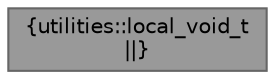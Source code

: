 digraph "utilities::local_void_t"
{
 // INTERACTIVE_SVG=YES
 // LATEX_PDF_SIZE
  bgcolor="transparent";
  edge [fontname=Helvetica,fontsize=10,labelfontname=Helvetica,labelfontsize=10];
  node [fontname=Helvetica,fontsize=10,shape=box,height=0.2,width=0.4];
  Node1 [label="{utilities::local_void_t\n||}",height=0.2,width=0.4,color="gray40", fillcolor="grey60", style="filled", fontcolor="black",tooltip=" "];
}
